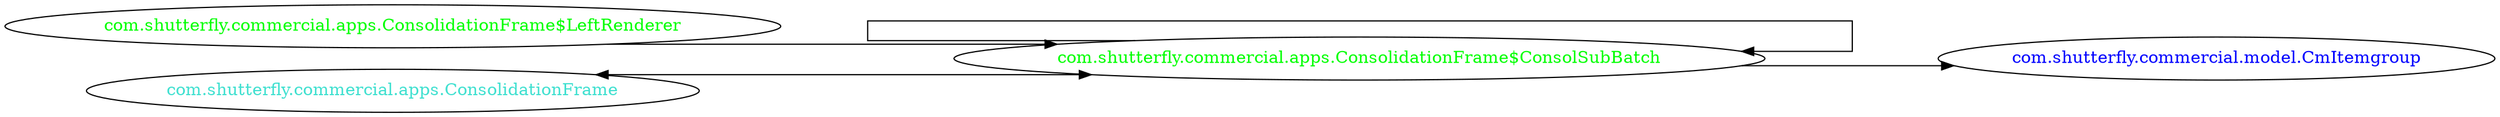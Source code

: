 digraph dependencyGraph {
 concentrate=true;
 ranksep="2.0";
 rankdir="LR"; 
 splines="ortho";
"com.shutterfly.commercial.apps.ConsolidationFrame$ConsolSubBatch" [fontcolor="red"];
"com.shutterfly.commercial.model.CmItemgroup" [ fontcolor="blue" ];
"com.shutterfly.commercial.apps.ConsolidationFrame$ConsolSubBatch"->"com.shutterfly.commercial.model.CmItemgroup";
"com.shutterfly.commercial.apps.ConsolidationFrame$ConsolSubBatch" [ fontcolor="green" ];
"com.shutterfly.commercial.apps.ConsolidationFrame$ConsolSubBatch"->"com.shutterfly.commercial.apps.ConsolidationFrame$ConsolSubBatch";
"com.shutterfly.commercial.apps.ConsolidationFrame$LeftRenderer" [ fontcolor="green" ];
"com.shutterfly.commercial.apps.ConsolidationFrame$LeftRenderer"->"com.shutterfly.commercial.apps.ConsolidationFrame$ConsolSubBatch";
"com.shutterfly.commercial.apps.ConsolidationFrame" [ fontcolor="turquoise" ];
"com.shutterfly.commercial.apps.ConsolidationFrame"->"com.shutterfly.commercial.apps.ConsolidationFrame$ConsolSubBatch" [dir=both];
}